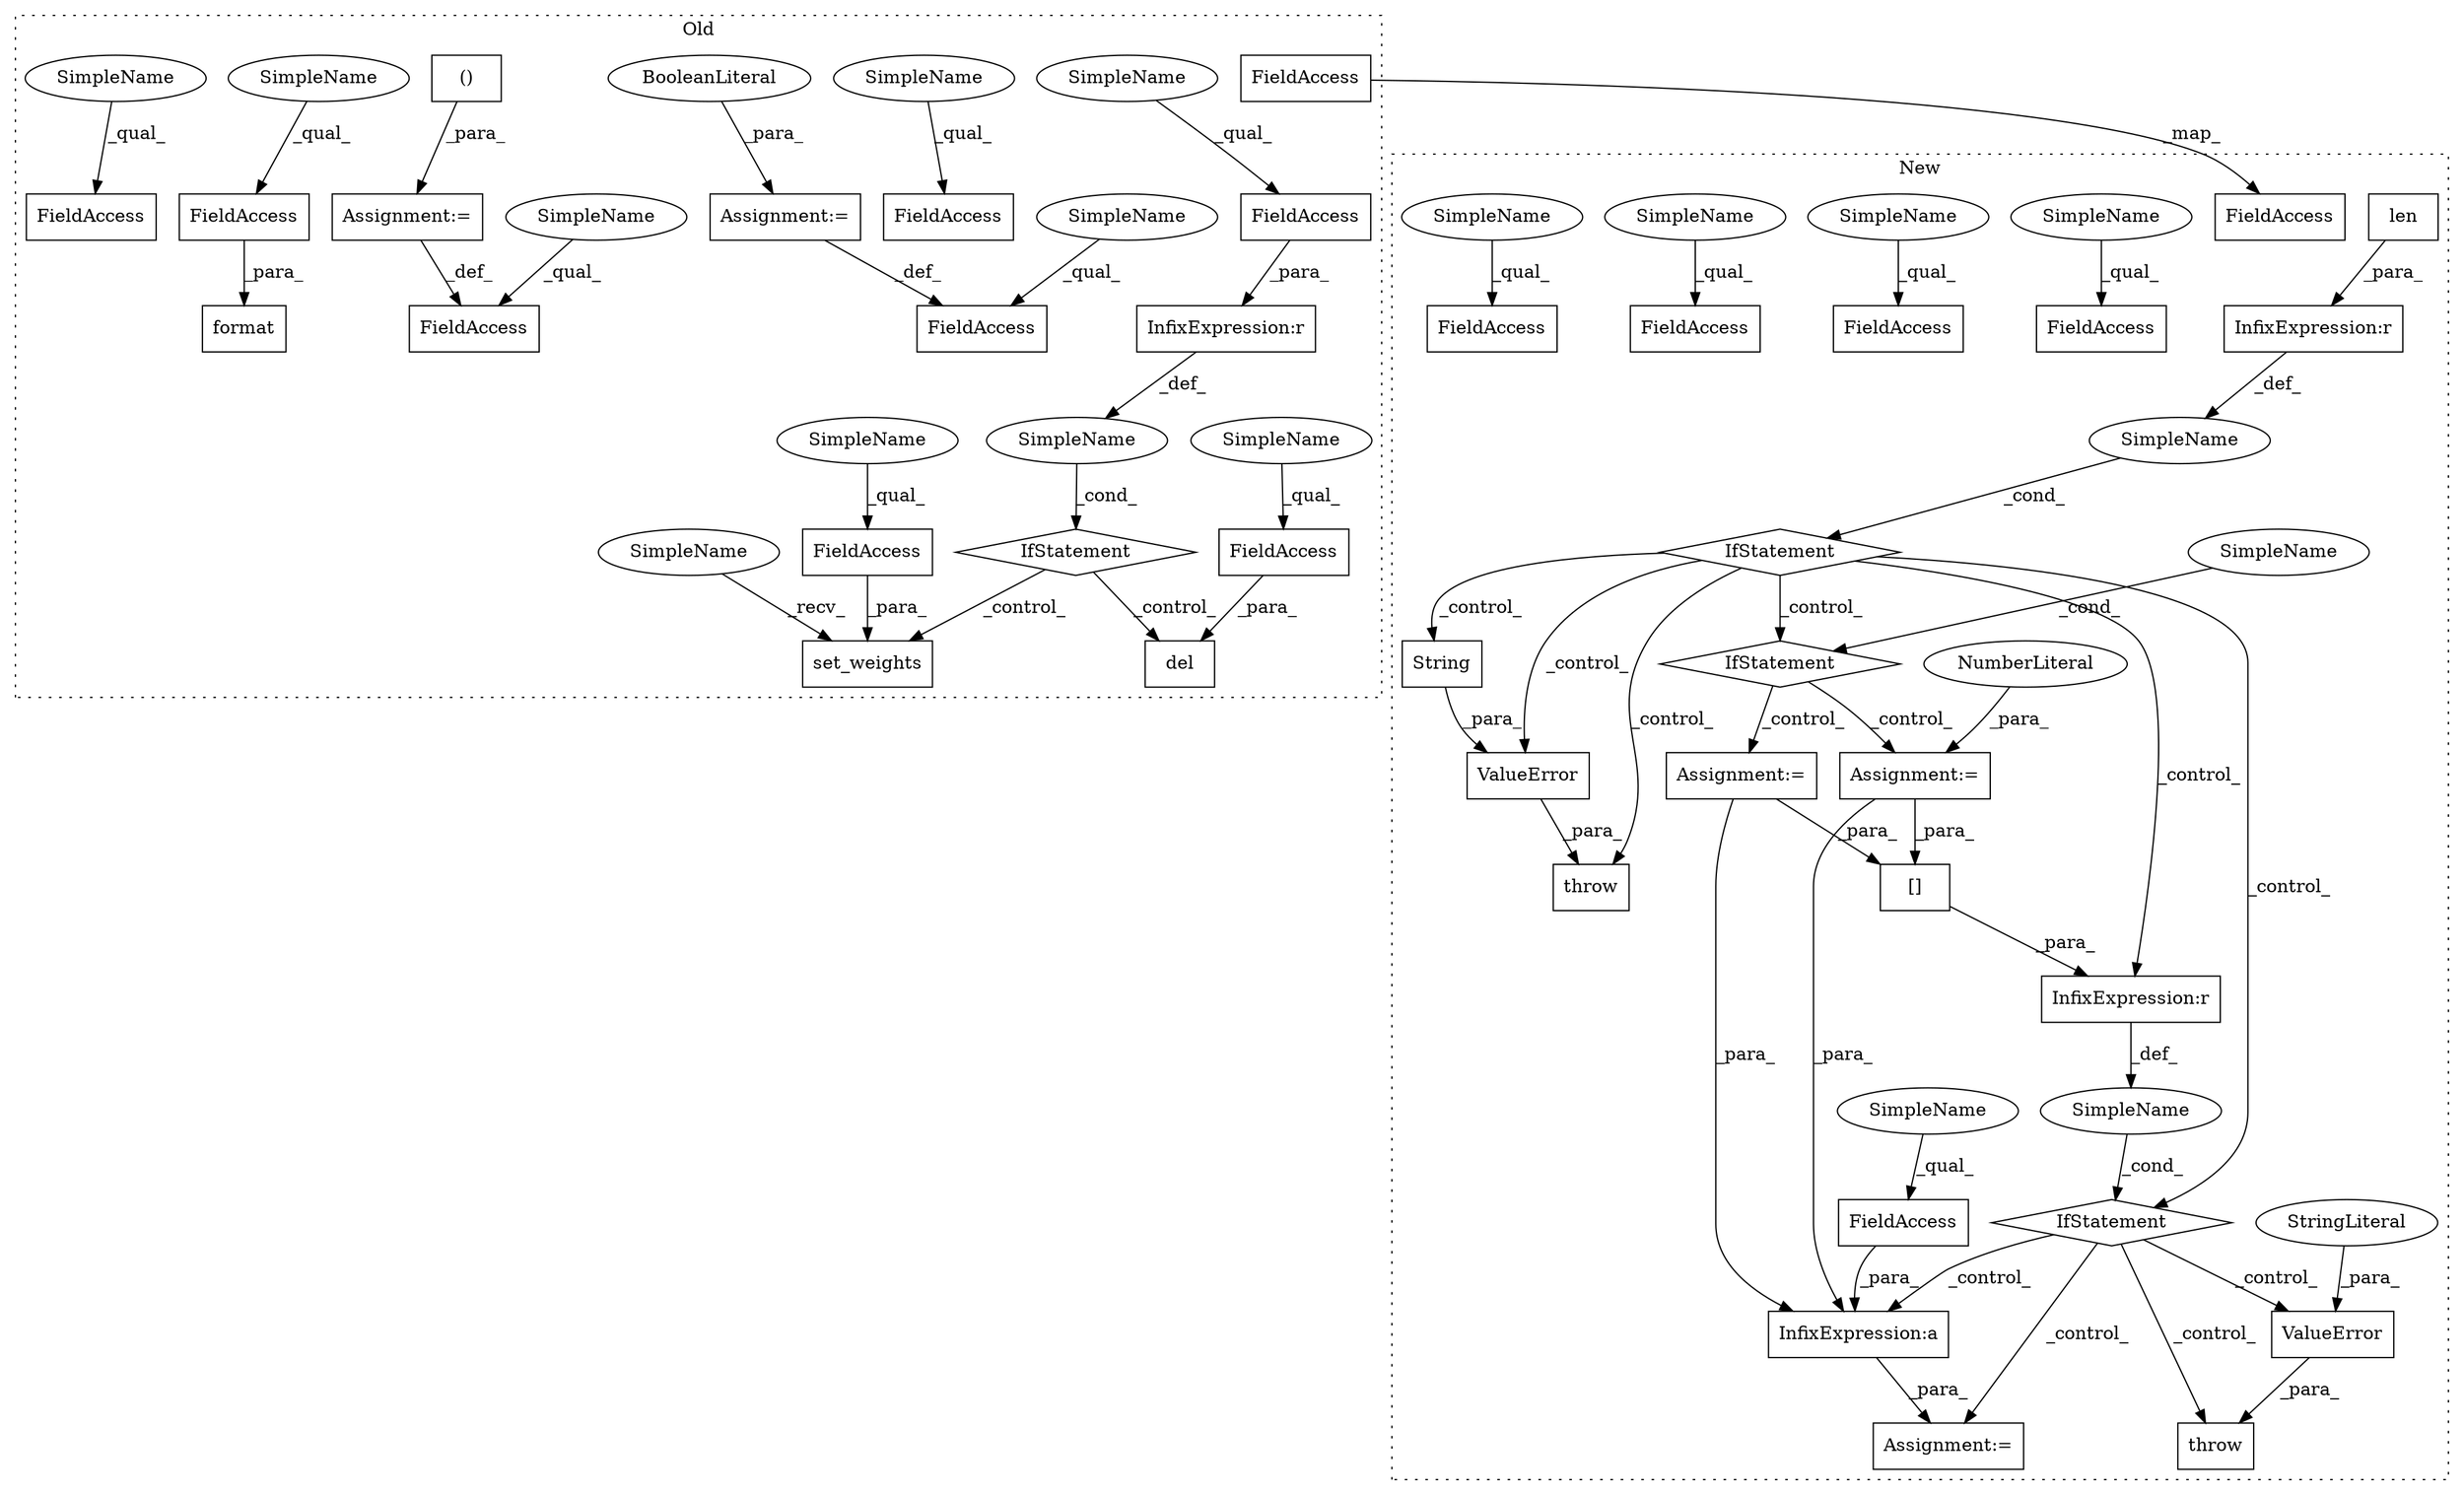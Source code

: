 digraph G {
subgraph cluster0 {
1 [label="del" a="32" s="8511,8535" l="4,1" shape="box"];
6 [label="FieldAccess" a="22" s="8515" l="20" shape="box"];
7 [label="SimpleName" a="42" s="" l="" shape="ellipse"];
8 [label="set_weights" a="32" s="8470,8502" l="12,1" shape="box"];
9 [label="InfixExpression:r" a="27" s="8447" l="4" shape="box"];
11 [label="FieldAccess" a="22" s="8427" l="20" shape="box"];
12 [label="FieldAccess" a="22" s="8482" l="20" shape="box"];
13 [label="IfStatement" a="25" s="8423,8455" l="4,2" shape="diamond"];
25 [label="FieldAccess" a="22" s="7699" l="12" shape="box"];
26 [label="()" a="106" s="7719" l="85" shape="box"];
27 [label="FieldAccess" a="22" s="8162" l="9" shape="box"];
29 [label="FieldAccess" a="22" s="7949" l="11" shape="box"];
30 [label="FieldAccess" a="22" s="8548" l="10" shape="box"];
34 [label="FieldAccess" a="22" s="8239" l="6" shape="box"];
38 [label="FieldAccess" a="22" s="8220" l="9" shape="box"];
41 [label="format" a="32" s="8155,8171" l="7,1" shape="box"];
43 [label="Assignment:=" a="7" s="8558" l="1" shape="box"];
44 [label="BooleanLiteral" a="9" s="8559" l="4" shape="ellipse"];
46 [label="Assignment:=" a="7" s="7711" l="8" shape="box"];
47 [label="SimpleName" a="42" s="8239" l="4" shape="ellipse"];
48 [label="SimpleName" a="42" s="8427" l="4" shape="ellipse"];
49 [label="SimpleName" a="42" s="8515" l="4" shape="ellipse"];
50 [label="SimpleName" a="42" s="8548" l="4" shape="ellipse"];
51 [label="SimpleName" a="42" s="8162" l="4" shape="ellipse"];
52 [label="SimpleName" a="42" s="8482" l="4" shape="ellipse"];
53 [label="SimpleName" a="42" s="7699" l="4" shape="ellipse"];
54 [label="SimpleName" a="42" s="7949" l="4" shape="ellipse"];
55 [label="SimpleName" a="42" s="8465" l="4" shape="ellipse"];
label = "Old";
style="dotted";
}
subgraph cluster1 {
2 [label="throw" a="53" s="13563" l="6" shape="box"];
3 [label="IfStatement" a="25" s="13529,13553" l="4,2" shape="diamond"];
4 [label="SimpleName" a="42" s="" l="" shape="ellipse"];
5 [label="ValueError" a="32" s="13569,13671" l="11,1" shape="box"];
10 [label="InfixExpression:r" a="27" s="13549" l="3" shape="box"];
14 [label="String" a="32" s="13652,13670" l="7,1" shape="box"];
15 [label="IfStatement" a="25" s="13796,13833" l="4,2" shape="diamond"];
16 [label="Assignment:=" a="7" s="14174" l="6" shape="box"];
17 [label="IfStatement" a="25" s="13684,13724" l="4,2" shape="diamond"];
18 [label="len" a="32" s="13533,13548" l="4,1" shape="box"];
19 [label="ValueError" a="32" s="13849,13951" l="11,1" shape="box"];
20 [label="InfixExpression:a" a="27" s="14230" l="3" shape="box"];
21 [label="SimpleName" a="42" s="" l="" shape="ellipse"];
22 [label="StringLiteral" a="45" s="13860" l="91" shape="ellipse"];
23 [label="InfixExpression:r" a="27" s="13825" l="4" shape="box"];
24 [label="FieldAccess" a="22" s="14209" l="21" shape="box"];
28 [label="FieldAccess" a="22" s="14256" l="12" shape="box"];
31 [label="FieldAccess" a="22" s="14611" l="13" shape="box"];
32 [label="FieldAccess" a="22" s="14548" l="26" shape="box"];
33 [label="FieldAccess" a="22" s="14502" l="26" shape="box"];
35 [label="SimpleName" a="42" s="" l="" shape="ellipse"];
36 [label="Assignment:=" a="7" s="13782" l="1" shape="box"];
37 [label="FieldAccess" a="22" s="14634" l="9" shape="box"];
39 [label="NumberLiteral" a="34" s="13783" l="1" shape="ellipse"];
40 [label="[]" a="2" s="13800,13824" l="12,1" shape="box"];
42 [label="throw" a="53" s="13843" l="6" shape="box"];
45 [label="Assignment:=" a="7" s="13746" l="1" shape="box"];
56 [label="SimpleName" a="42" s="14611" l="4" shape="ellipse"];
57 [label="SimpleName" a="42" s="14209" l="4" shape="ellipse"];
58 [label="SimpleName" a="42" s="14548" l="4" shape="ellipse"];
59 [label="SimpleName" a="42" s="14502" l="4" shape="ellipse"];
60 [label="SimpleName" a="42" s="14256" l="4" shape="ellipse"];
label = "New";
style="dotted";
}
3 -> 23 [label="_control_"];
3 -> 15 [label="_control_"];
3 -> 5 [label="_control_"];
3 -> 17 [label="_control_"];
3 -> 2 [label="_control_"];
3 -> 14 [label="_control_"];
4 -> 3 [label="_cond_"];
5 -> 2 [label="_para_"];
6 -> 1 [label="_para_"];
7 -> 13 [label="_cond_"];
9 -> 7 [label="_def_"];
10 -> 4 [label="_def_"];
11 -> 9 [label="_para_"];
12 -> 8 [label="_para_"];
13 -> 8 [label="_control_"];
13 -> 1 [label="_control_"];
14 -> 5 [label="_para_"];
15 -> 20 [label="_control_"];
15 -> 16 [label="_control_"];
15 -> 19 [label="_control_"];
15 -> 42 [label="_control_"];
17 -> 36 [label="_control_"];
17 -> 45 [label="_control_"];
18 -> 10 [label="_para_"];
19 -> 42 [label="_para_"];
20 -> 16 [label="_para_"];
21 -> 15 [label="_cond_"];
22 -> 19 [label="_para_"];
23 -> 21 [label="_def_"];
24 -> 20 [label="_para_"];
26 -> 46 [label="_para_"];
27 -> 41 [label="_para_"];
35 -> 17 [label="_cond_"];
36 -> 40 [label="_para_"];
36 -> 20 [label="_para_"];
38 -> 37 [label="_map_"];
39 -> 36 [label="_para_"];
40 -> 23 [label="_para_"];
43 -> 30 [label="_def_"];
44 -> 43 [label="_para_"];
45 -> 40 [label="_para_"];
45 -> 20 [label="_para_"];
46 -> 25 [label="_def_"];
47 -> 34 [label="_qual_"];
48 -> 11 [label="_qual_"];
49 -> 6 [label="_qual_"];
50 -> 30 [label="_qual_"];
51 -> 27 [label="_qual_"];
52 -> 12 [label="_qual_"];
53 -> 25 [label="_qual_"];
54 -> 29 [label="_qual_"];
55 -> 8 [label="_recv_"];
56 -> 31 [label="_qual_"];
57 -> 24 [label="_qual_"];
58 -> 32 [label="_qual_"];
59 -> 33 [label="_qual_"];
60 -> 28 [label="_qual_"];
}